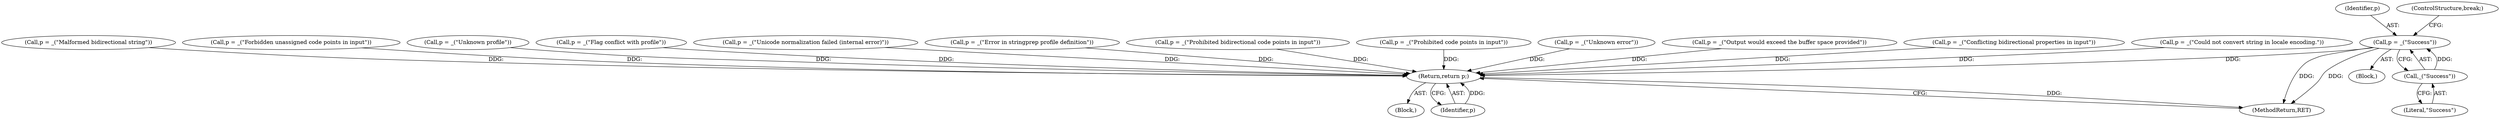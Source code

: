 digraph "0_savannah_2e97c2796581c27213962c77f5a8571a598f9a2e_0@pointer" {
"1000111" [label="(Call,p = _(\"Success\"))"];
"1000113" [label="(Call,_(\"Success\"))"];
"1000189" [label="(Return,return p;)"];
"1000135" [label="(Call,p = _(\"Malformed bidirectional string\"))"];
"1000189" [label="(Return,return p;)"];
"1000190" [label="(Identifier,p)"];
"1000112" [label="(Identifier,p)"];
"1000117" [label="(Call,p = _(\"Forbidden unassigned code points in input\"))"];
"1000109" [label="(Block,)"];
"1000113" [label="(Call,_(\"Success\"))"];
"1000166" [label="(Call,p = _(\"Unknown profile\"))"];
"1000159" [label="(Call,p = _(\"Flag conflict with profile\"))"];
"1000178" [label="(Call,p = _(\"Unicode normalization failed (internal error)\"))"];
"1000153" [label="(Call,p = _(\"Error in stringprep profile definition\"))"];
"1000115" [label="(ControlStructure,break;)"];
"1000141" [label="(Call,p = _(\"Prohibited bidirectional code points in input\"))"];
"1000114" [label="(Literal,\"Success\")"];
"1000123" [label="(Call,p = _(\"Prohibited code points in input\"))"];
"1000184" [label="(Call,p = _(\"Unknown error\"))"];
"1000191" [label="(MethodReturn,RET)"];
"1000147" [label="(Call,p = _(\"Output would exceed the buffer space provided\"))"];
"1000129" [label="(Call,p = _(\"Conflicting bidirectional properties in input\"))"];
"1000102" [label="(Block,)"];
"1000111" [label="(Call,p = _(\"Success\"))"];
"1000172" [label="(Call,p = _(\"Could not convert string in locale encoding.\"))"];
"1000111" -> "1000109"  [label="AST: "];
"1000111" -> "1000113"  [label="CFG: "];
"1000112" -> "1000111"  [label="AST: "];
"1000113" -> "1000111"  [label="AST: "];
"1000115" -> "1000111"  [label="CFG: "];
"1000111" -> "1000191"  [label="DDG: "];
"1000111" -> "1000191"  [label="DDG: "];
"1000113" -> "1000111"  [label="DDG: "];
"1000111" -> "1000189"  [label="DDG: "];
"1000113" -> "1000114"  [label="CFG: "];
"1000114" -> "1000113"  [label="AST: "];
"1000189" -> "1000102"  [label="AST: "];
"1000189" -> "1000190"  [label="CFG: "];
"1000190" -> "1000189"  [label="AST: "];
"1000191" -> "1000189"  [label="CFG: "];
"1000189" -> "1000191"  [label="DDG: "];
"1000190" -> "1000189"  [label="DDG: "];
"1000129" -> "1000189"  [label="DDG: "];
"1000141" -> "1000189"  [label="DDG: "];
"1000184" -> "1000189"  [label="DDG: "];
"1000178" -> "1000189"  [label="DDG: "];
"1000159" -> "1000189"  [label="DDG: "];
"1000166" -> "1000189"  [label="DDG: "];
"1000147" -> "1000189"  [label="DDG: "];
"1000117" -> "1000189"  [label="DDG: "];
"1000153" -> "1000189"  [label="DDG: "];
"1000172" -> "1000189"  [label="DDG: "];
"1000135" -> "1000189"  [label="DDG: "];
"1000123" -> "1000189"  [label="DDG: "];
}
